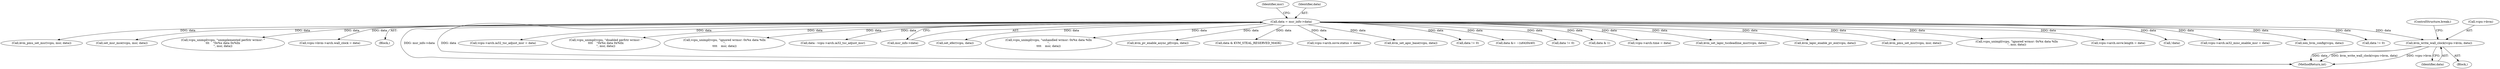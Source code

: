 digraph "0_linux_c300aa64ddf57d9c5d9c898a64b36877345dd4a9@API" {
"1000289" [label="(Call,kvm_write_wall_clock(vcpu->kvm, data))"];
"1000127" [label="(Call,data = msr_info->data)"];
"1000605" [label="(Call,xen_hvm_config(vcpu, data))"];
"1000133" [label="(Identifier,msr)"];
"1000294" [label="(ControlStructure,break;)"];
"1000464" [label="(Call,data != 0)"];
"1000613" [label="(Call,kvm_pmu_set_msr(vcpu, msr, data))"];
"1000289" [label="(Call,kvm_write_wall_clock(vcpu->kvm, data))"];
"1000455" [label="(Call,set_msr_mce(vcpu, msr, data))"];
"1000477" [label="(Call,vcpu_unimpl(vcpu, \"unimplemented perfctr wrmsr: \"\n\t\t\t    \"0x%x data 0x%llx\n\", msr, data))"];
"1000280" [label="(Call,vcpu->kvm->arch.wall_clock = data)"];
"1000128" [label="(Identifier,data)"];
"1000134" [label="(Block,)"];
"1000115" [label="(Block,)"];
"1000638" [label="(MethodReturn,int)"];
"1000261" [label="(Call,vcpu->arch.ia32_tsc_adjust_msr = data)"];
"1000505" [label="(Call,vcpu_unimpl(vcpu, \"disabled perfctr wrmsr: \"\n\t\t\t\t    \"0x%x data 0x%llx\n\", msr, data))"];
"1000630" [label="(Call,vcpu_unimpl(vcpu, \"ignored wrmsr: 0x%x data %llx\n\",\n\t\t\t\t    msr, data))"];
"1000250" [label="(Call,data - vcpu->arch.ia32_tsc_adjust_msr)"];
"1000129" [label="(Call,msr_info->data)"];
"1000127" [label="(Call,data = msr_info->data)"];
"1000144" [label="(Call,set_efer(vcpu, data))"];
"1000621" [label="(Call,vcpu_unimpl(vcpu, \"unhandled wrmsr: 0x%x data %llx\n\",\n\t\t\t\t    msr, data))"];
"1000370" [label="(Call,kvm_pv_enable_async_pf(vcpu, data))"];
"1000384" [label="(Call,data & KVM_STEAL_RESERVED_MASK)"];
"1000290" [label="(Call,vcpu->kvm)"];
"1000579" [label="(Call,vcpu->arch.osvw.status = data)"];
"1000221" [label="(Call,kvm_set_apic_base(vcpu, data))"];
"1000502" [label="(Call,data != 0)"];
"1000148" [label="(Call,data &= ~(u64)0x40)"];
"1000180" [label="(Call,data != 0)"];
"1000312" [label="(Call,data & 1)"];
"1000300" [label="(Call,vcpu->arch.time = data)"];
"1000293" [label="(Identifier,data)"];
"1000232" [label="(Call,kvm_set_lapic_tscdeadline_msr(vcpu, data))"];
"1000445" [label="(Call,kvm_lapic_enable_pv_eoi(vcpu, data))"];
"1000495" [label="(Call,kvm_pmu_set_msr(vcpu, msr, data))"];
"1000549" [label="(Call,vcpu_unimpl(vcpu, \"ignored wrmsr: 0x%x data %llx\n\", msr, data))"];
"1000562" [label="(Call,vcpu->arch.osvw.length = data)"];
"1000193" [label="(Call,!data)"];
"1000270" [label="(Call,vcpu->arch.ia32_misc_enable_msr = data)"];
"1000289" -> "1000134"  [label="AST: "];
"1000289" -> "1000293"  [label="CFG: "];
"1000290" -> "1000289"  [label="AST: "];
"1000293" -> "1000289"  [label="AST: "];
"1000294" -> "1000289"  [label="CFG: "];
"1000289" -> "1000638"  [label="DDG: vcpu->kvm"];
"1000289" -> "1000638"  [label="DDG: data"];
"1000289" -> "1000638"  [label="DDG: kvm_write_wall_clock(vcpu->kvm, data)"];
"1000127" -> "1000289"  [label="DDG: data"];
"1000127" -> "1000115"  [label="AST: "];
"1000127" -> "1000129"  [label="CFG: "];
"1000128" -> "1000127"  [label="AST: "];
"1000129" -> "1000127"  [label="AST: "];
"1000133" -> "1000127"  [label="CFG: "];
"1000127" -> "1000638"  [label="DDG: msr_info->data"];
"1000127" -> "1000638"  [label="DDG: data"];
"1000127" -> "1000144"  [label="DDG: data"];
"1000127" -> "1000148"  [label="DDG: data"];
"1000127" -> "1000180"  [label="DDG: data"];
"1000127" -> "1000193"  [label="DDG: data"];
"1000127" -> "1000221"  [label="DDG: data"];
"1000127" -> "1000232"  [label="DDG: data"];
"1000127" -> "1000250"  [label="DDG: data"];
"1000127" -> "1000261"  [label="DDG: data"];
"1000127" -> "1000270"  [label="DDG: data"];
"1000127" -> "1000280"  [label="DDG: data"];
"1000127" -> "1000300"  [label="DDG: data"];
"1000127" -> "1000312"  [label="DDG: data"];
"1000127" -> "1000370"  [label="DDG: data"];
"1000127" -> "1000384"  [label="DDG: data"];
"1000127" -> "1000445"  [label="DDG: data"];
"1000127" -> "1000455"  [label="DDG: data"];
"1000127" -> "1000464"  [label="DDG: data"];
"1000127" -> "1000477"  [label="DDG: data"];
"1000127" -> "1000495"  [label="DDG: data"];
"1000127" -> "1000502"  [label="DDG: data"];
"1000127" -> "1000505"  [label="DDG: data"];
"1000127" -> "1000549"  [label="DDG: data"];
"1000127" -> "1000562"  [label="DDG: data"];
"1000127" -> "1000579"  [label="DDG: data"];
"1000127" -> "1000605"  [label="DDG: data"];
"1000127" -> "1000613"  [label="DDG: data"];
"1000127" -> "1000621"  [label="DDG: data"];
"1000127" -> "1000630"  [label="DDG: data"];
}
